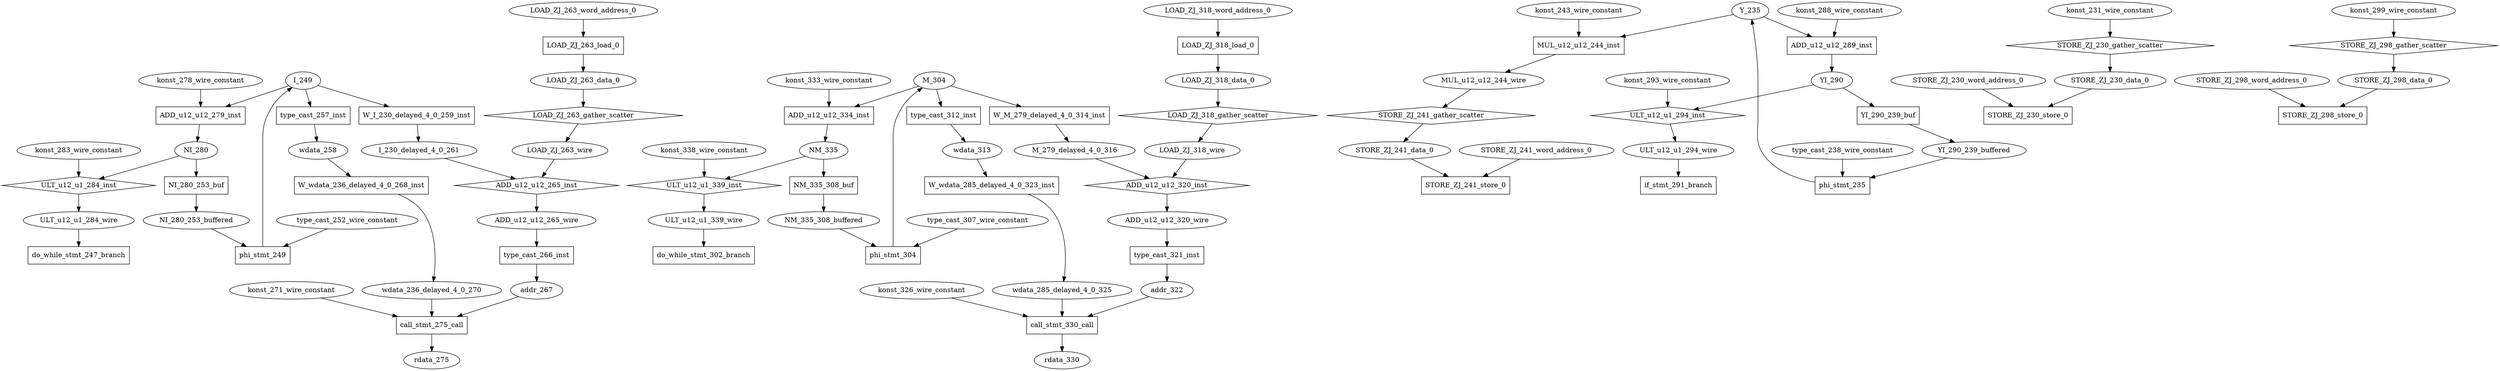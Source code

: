 digraph data_path {
  ADD_u12_u12_265_wire [shape=ellipse];
  ADD_u12_u12_320_wire [shape=ellipse];
  I_230_delayed_4_0_261 [shape=ellipse];
  I_249 [shape=ellipse];
  LOAD_ZJ_263_data_0 [shape=ellipse];
  LOAD_ZJ_263_wire [shape=ellipse];
  LOAD_ZJ_263_word_address_0 [shape=ellipse];
  LOAD_ZJ_318_data_0 [shape=ellipse];
  LOAD_ZJ_318_wire [shape=ellipse];
  LOAD_ZJ_318_word_address_0 [shape=ellipse];
  MUL_u12_u12_244_wire [shape=ellipse];
  M_279_delayed_4_0_316 [shape=ellipse];
  M_304 [shape=ellipse];
  NI_280 [shape=ellipse];
  NI_280_253_buffered [shape=ellipse];
  NM_335 [shape=ellipse];
  NM_335_308_buffered [shape=ellipse];
  STORE_ZJ_230_data_0 [shape=ellipse];
  STORE_ZJ_230_word_address_0 [shape=ellipse];
  STORE_ZJ_241_data_0 [shape=ellipse];
  STORE_ZJ_241_word_address_0 [shape=ellipse];
  STORE_ZJ_298_data_0 [shape=ellipse];
  STORE_ZJ_298_word_address_0 [shape=ellipse];
  ULT_u12_u1_284_wire [shape=ellipse];
  ULT_u12_u1_294_wire [shape=ellipse];
  ULT_u12_u1_339_wire [shape=ellipse];
  YI_290 [shape=ellipse];
  YI_290_239_buffered [shape=ellipse];
  Y_235 [shape=ellipse];
  addr_267 [shape=ellipse];
  addr_322 [shape=ellipse];
  konst_231_wire_constant [shape=ellipse];
  konst_243_wire_constant [shape=ellipse];
  konst_271_wire_constant [shape=ellipse];
  konst_278_wire_constant [shape=ellipse];
  konst_283_wire_constant [shape=ellipse];
  konst_288_wire_constant [shape=ellipse];
  konst_293_wire_constant [shape=ellipse];
  konst_299_wire_constant [shape=ellipse];
  konst_326_wire_constant [shape=ellipse];
  konst_333_wire_constant [shape=ellipse];
  konst_338_wire_constant [shape=ellipse];
  rdata_275 [shape=ellipse];
  rdata_330 [shape=ellipse];
  type_cast_238_wire_constant [shape=ellipse];
  type_cast_252_wire_constant [shape=ellipse];
  type_cast_307_wire_constant [shape=ellipse];
  wdata_236_delayed_4_0_270 [shape=ellipse];
  wdata_258 [shape=ellipse];
  wdata_285_delayed_4_0_325 [shape=ellipse];
  wdata_313 [shape=ellipse];
  ADD_u12_u12_265_inst [shape=diamond];
LOAD_ZJ_263_wire  -> ADD_u12_u12_265_inst;
I_230_delayed_4_0_261  -> ADD_u12_u12_265_inst;
ADD_u12_u12_265_inst -> ADD_u12_u12_265_wire;
  ADD_u12_u12_279_inst [shape=rectangle];
I_249  -> ADD_u12_u12_279_inst;
konst_278_wire_constant  -> ADD_u12_u12_279_inst;
ADD_u12_u12_279_inst -> NI_280;
  ADD_u12_u12_289_inst [shape=rectangle];
Y_235  -> ADD_u12_u12_289_inst;
konst_288_wire_constant  -> ADD_u12_u12_289_inst;
ADD_u12_u12_289_inst -> YI_290;
  ADD_u12_u12_320_inst [shape=diamond];
LOAD_ZJ_318_wire  -> ADD_u12_u12_320_inst;
M_279_delayed_4_0_316  -> ADD_u12_u12_320_inst;
ADD_u12_u12_320_inst -> ADD_u12_u12_320_wire;
  ADD_u12_u12_334_inst [shape=rectangle];
M_304  -> ADD_u12_u12_334_inst;
konst_333_wire_constant  -> ADD_u12_u12_334_inst;
ADD_u12_u12_334_inst -> NM_335;
  LOAD_ZJ_263_gather_scatter [shape=diamond];
LOAD_ZJ_263_data_0  -> LOAD_ZJ_263_gather_scatter;
LOAD_ZJ_263_gather_scatter -> LOAD_ZJ_263_wire;
  LOAD_ZJ_263_load_0 [shape=rectangle];
LOAD_ZJ_263_word_address_0  -> LOAD_ZJ_263_load_0;
LOAD_ZJ_263_load_0 -> LOAD_ZJ_263_data_0;
  LOAD_ZJ_318_gather_scatter [shape=diamond];
LOAD_ZJ_318_data_0  -> LOAD_ZJ_318_gather_scatter;
LOAD_ZJ_318_gather_scatter -> LOAD_ZJ_318_wire;
  LOAD_ZJ_318_load_0 [shape=rectangle];
LOAD_ZJ_318_word_address_0  -> LOAD_ZJ_318_load_0;
LOAD_ZJ_318_load_0 -> LOAD_ZJ_318_data_0;
  MUL_u12_u12_244_inst [shape=rectangle];
Y_235  -> MUL_u12_u12_244_inst;
konst_243_wire_constant  -> MUL_u12_u12_244_inst;
MUL_u12_u12_244_inst -> MUL_u12_u12_244_wire;
  NI_280_253_buf [shape=rectangle];
NI_280  -> NI_280_253_buf;
NI_280_253_buf -> NI_280_253_buffered;
  NM_335_308_buf [shape=rectangle];
NM_335  -> NM_335_308_buf;
NM_335_308_buf -> NM_335_308_buffered;
  STORE_ZJ_230_gather_scatter [shape=diamond];
konst_231_wire_constant  -> STORE_ZJ_230_gather_scatter;
STORE_ZJ_230_gather_scatter -> STORE_ZJ_230_data_0;
  STORE_ZJ_230_store_0 [shape=rectangle];
STORE_ZJ_230_word_address_0  -> STORE_ZJ_230_store_0;
STORE_ZJ_230_data_0  -> STORE_ZJ_230_store_0;
  STORE_ZJ_241_gather_scatter [shape=diamond];
MUL_u12_u12_244_wire  -> STORE_ZJ_241_gather_scatter;
STORE_ZJ_241_gather_scatter -> STORE_ZJ_241_data_0;
  STORE_ZJ_241_store_0 [shape=rectangle];
STORE_ZJ_241_word_address_0  -> STORE_ZJ_241_store_0;
STORE_ZJ_241_data_0  -> STORE_ZJ_241_store_0;
  STORE_ZJ_298_gather_scatter [shape=diamond];
konst_299_wire_constant  -> STORE_ZJ_298_gather_scatter;
STORE_ZJ_298_gather_scatter -> STORE_ZJ_298_data_0;
  STORE_ZJ_298_store_0 [shape=rectangle];
STORE_ZJ_298_word_address_0  -> STORE_ZJ_298_store_0;
STORE_ZJ_298_data_0  -> STORE_ZJ_298_store_0;
  ULT_u12_u1_284_inst [shape=diamond];
NI_280  -> ULT_u12_u1_284_inst;
konst_283_wire_constant  -> ULT_u12_u1_284_inst;
ULT_u12_u1_284_inst -> ULT_u12_u1_284_wire;
  ULT_u12_u1_294_inst [shape=diamond];
YI_290  -> ULT_u12_u1_294_inst;
konst_293_wire_constant  -> ULT_u12_u1_294_inst;
ULT_u12_u1_294_inst -> ULT_u12_u1_294_wire;
  ULT_u12_u1_339_inst [shape=diamond];
NM_335  -> ULT_u12_u1_339_inst;
konst_338_wire_constant  -> ULT_u12_u1_339_inst;
ULT_u12_u1_339_inst -> ULT_u12_u1_339_wire;
  W_I_230_delayed_4_0_259_inst [shape=rectangle];
I_249  -> W_I_230_delayed_4_0_259_inst;
W_I_230_delayed_4_0_259_inst -> I_230_delayed_4_0_261;
  W_M_279_delayed_4_0_314_inst [shape=rectangle];
M_304  -> W_M_279_delayed_4_0_314_inst;
W_M_279_delayed_4_0_314_inst -> M_279_delayed_4_0_316;
  W_wdata_236_delayed_4_0_268_inst [shape=rectangle];
wdata_258  -> W_wdata_236_delayed_4_0_268_inst;
W_wdata_236_delayed_4_0_268_inst -> wdata_236_delayed_4_0_270;
  W_wdata_285_delayed_4_0_323_inst [shape=rectangle];
wdata_313  -> W_wdata_285_delayed_4_0_323_inst;
W_wdata_285_delayed_4_0_323_inst -> wdata_285_delayed_4_0_325;
  YI_290_239_buf [shape=rectangle];
YI_290  -> YI_290_239_buf;
YI_290_239_buf -> YI_290_239_buffered;
  call_stmt_275_call [shape=rectangle];
konst_271_wire_constant  -> call_stmt_275_call;
addr_267  -> call_stmt_275_call;
wdata_236_delayed_4_0_270  -> call_stmt_275_call;
call_stmt_275_call -> rdata_275;
  call_stmt_330_call [shape=rectangle];
konst_326_wire_constant  -> call_stmt_330_call;
addr_322  -> call_stmt_330_call;
wdata_285_delayed_4_0_325  -> call_stmt_330_call;
call_stmt_330_call -> rdata_330;
  do_while_stmt_247_branch [shape=rectangle];
ULT_u12_u1_284_wire  -> do_while_stmt_247_branch;
  do_while_stmt_302_branch [shape=rectangle];
ULT_u12_u1_339_wire  -> do_while_stmt_302_branch;
  if_stmt_291_branch [shape=rectangle];
ULT_u12_u1_294_wire  -> if_stmt_291_branch;
  phi_stmt_235 [shape=rectangle];
type_cast_238_wire_constant  -> phi_stmt_235;
YI_290_239_buffered  -> phi_stmt_235;
phi_stmt_235 -> Y_235;
  phi_stmt_249 [shape=rectangle];
type_cast_252_wire_constant  -> phi_stmt_249;
NI_280_253_buffered  -> phi_stmt_249;
phi_stmt_249 -> I_249;
  phi_stmt_304 [shape=rectangle];
type_cast_307_wire_constant  -> phi_stmt_304;
NM_335_308_buffered  -> phi_stmt_304;
phi_stmt_304 -> M_304;
  type_cast_257_inst [shape=rectangle];
I_249  -> type_cast_257_inst;
type_cast_257_inst -> wdata_258;
  type_cast_266_inst [shape=rectangle];
ADD_u12_u12_265_wire  -> type_cast_266_inst;
type_cast_266_inst -> addr_267;
  type_cast_312_inst [shape=rectangle];
M_304  -> type_cast_312_inst;
type_cast_312_inst -> wdata_313;
  type_cast_321_inst [shape=rectangle];
ADD_u12_u12_320_wire  -> type_cast_321_inst;
type_cast_321_inst -> addr_322;
}
